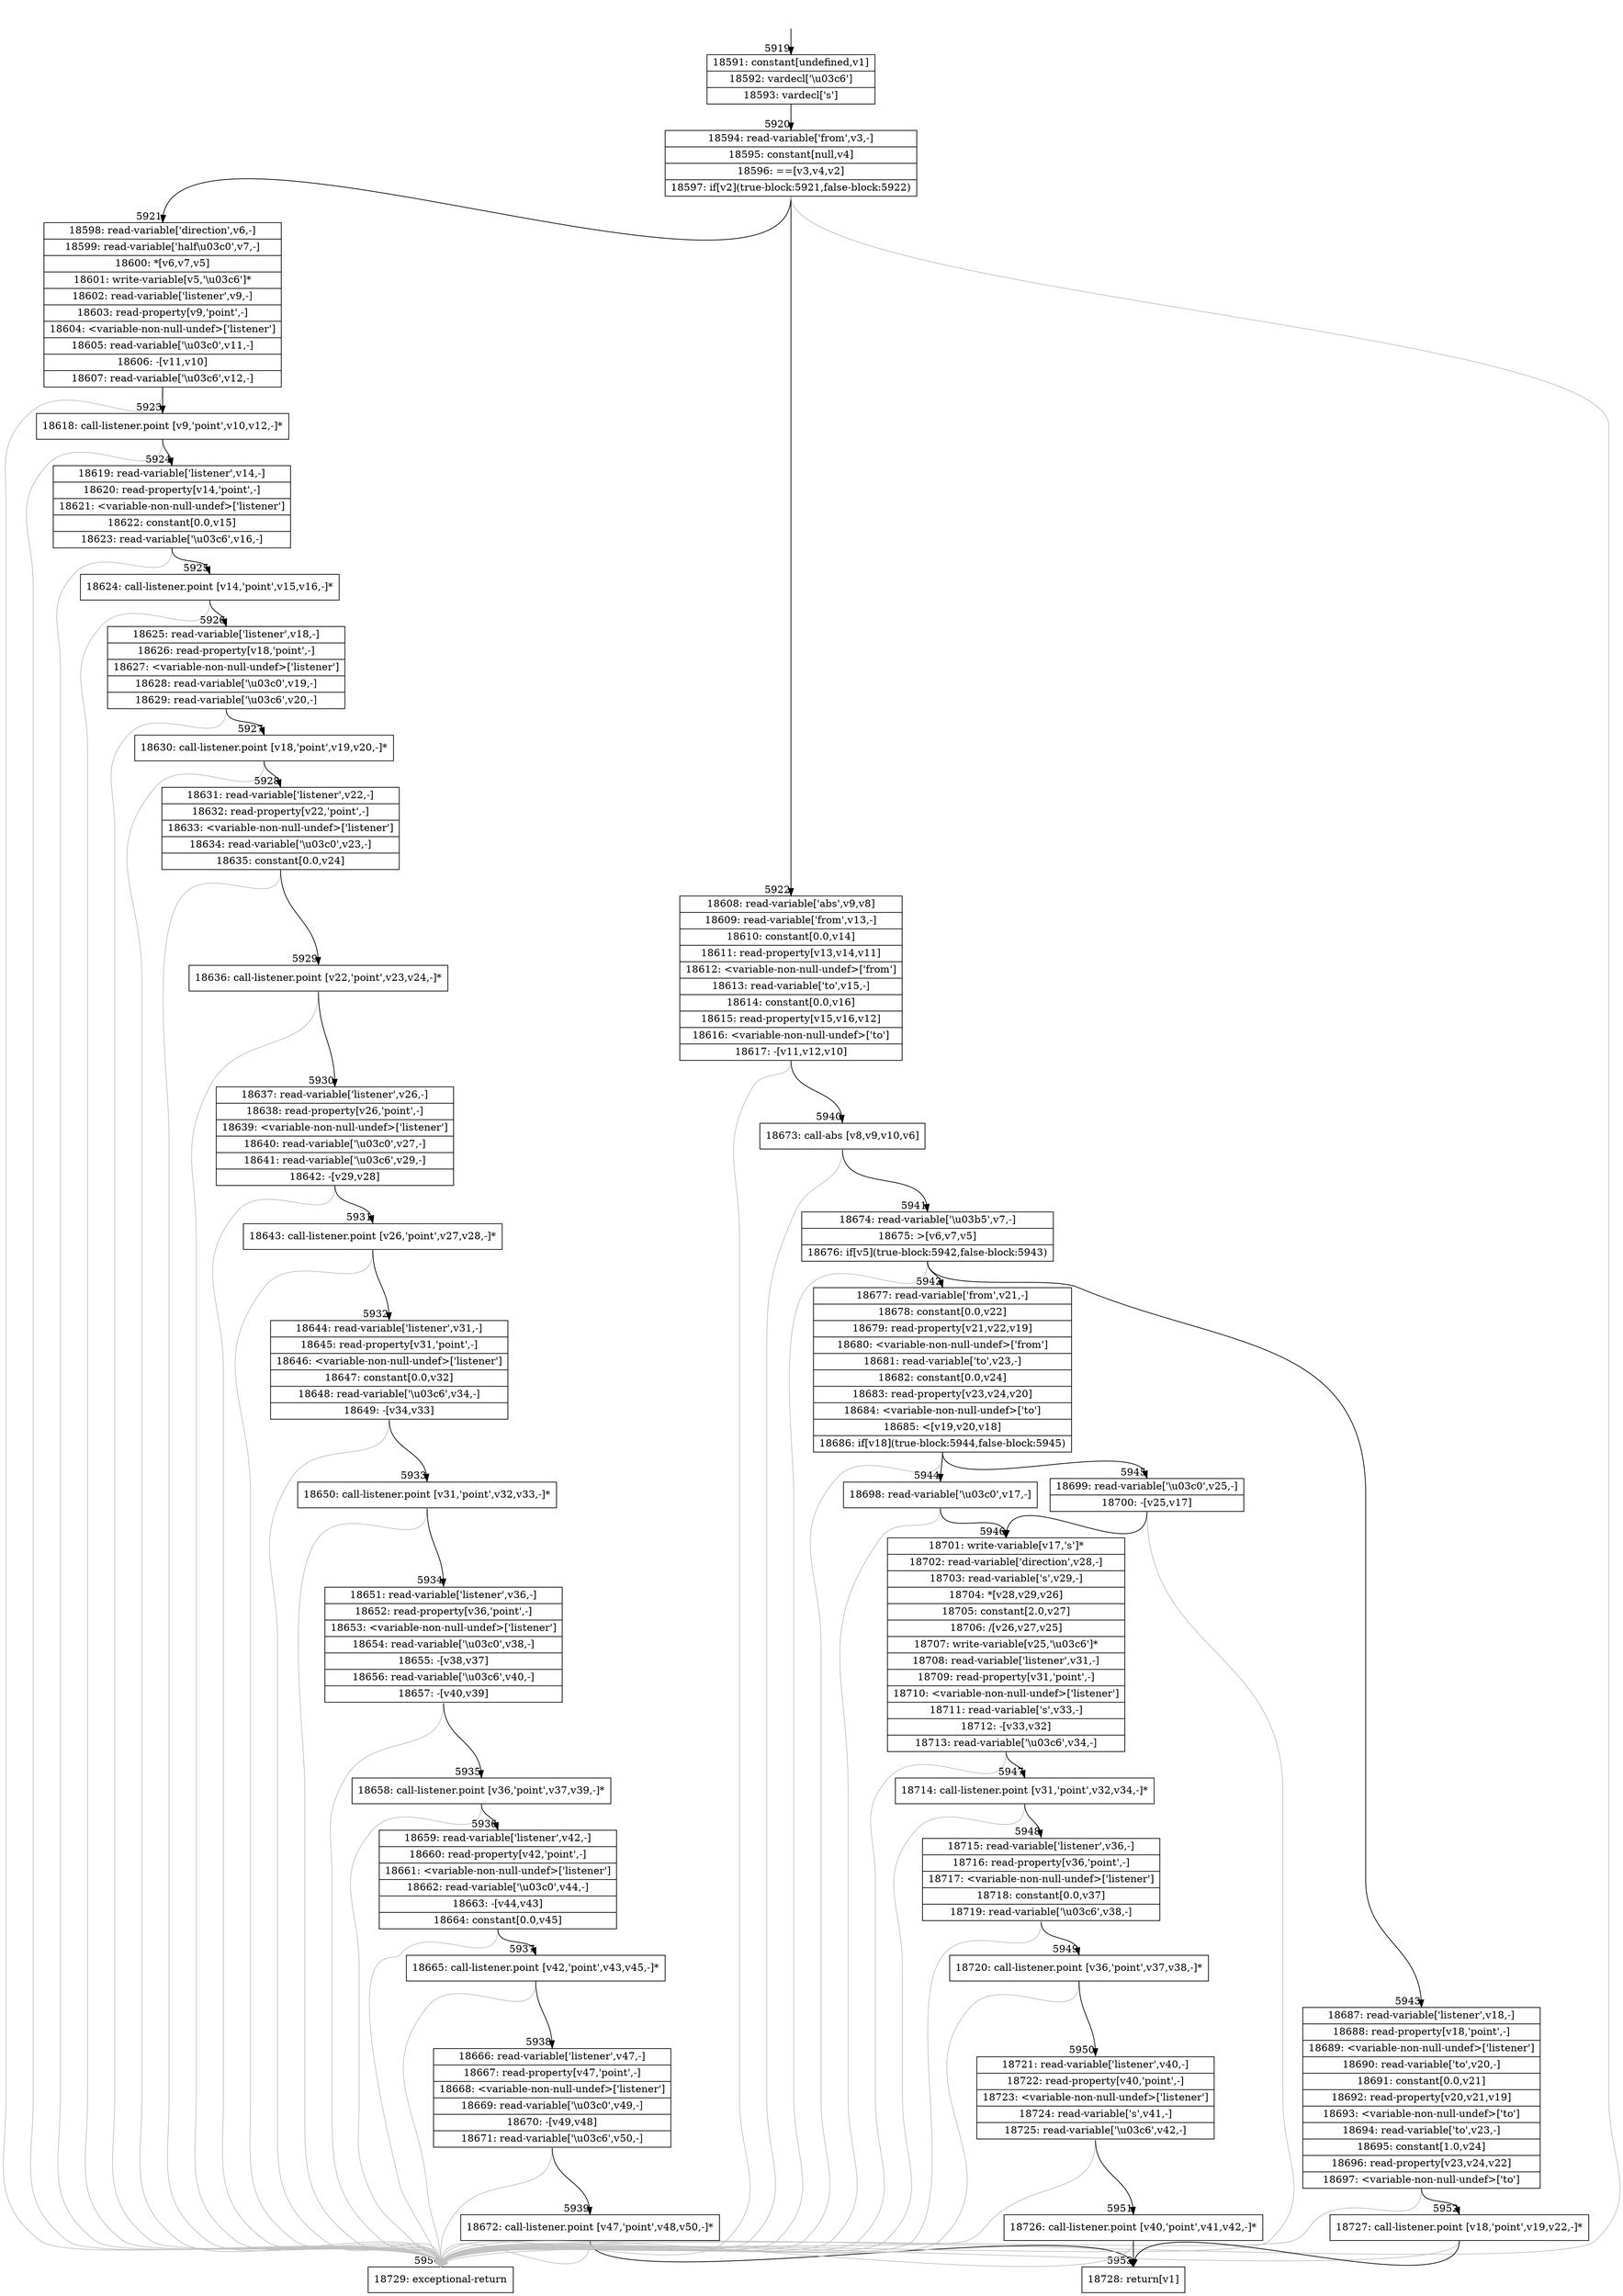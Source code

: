 digraph {
rankdir="TD"
BB_entry557[shape=none,label=""];
BB_entry557 -> BB5919 [tailport=s, headport=n, headlabel="    5919"]
BB5919 [shape=record label="{18591: constant[undefined,v1]|18592: vardecl['\\u03c6']|18593: vardecl['s']}" ] 
BB5919 -> BB5920 [tailport=s, headport=n, headlabel="      5920"]
BB5920 [shape=record label="{18594: read-variable['from',v3,-]|18595: constant[null,v4]|18596: ==[v3,v4,v2]|18597: if[v2](true-block:5921,false-block:5922)}" ] 
BB5920 -> BB5921 [tailport=s, headport=n, headlabel="      5921"]
BB5920 -> BB5922 [tailport=s, headport=n, headlabel="      5922"]
BB5920 -> BB5954 [tailport=s, headport=n, color=gray, headlabel="      5954"]
BB5921 [shape=record label="{18598: read-variable['direction',v6,-]|18599: read-variable['half\\u03c0',v7,-]|18600: *[v6,v7,v5]|18601: write-variable[v5,'\\u03c6']*|18602: read-variable['listener',v9,-]|18603: read-property[v9,'point',-]|18604: \<variable-non-null-undef\>['listener']|18605: read-variable['\\u03c0',v11,-]|18606: -[v11,v10]|18607: read-variable['\\u03c6',v12,-]}" ] 
BB5921 -> BB5923 [tailport=s, headport=n, headlabel="      5923"]
BB5921 -> BB5954 [tailport=s, headport=n, color=gray]
BB5922 [shape=record label="{18608: read-variable['abs',v9,v8]|18609: read-variable['from',v13,-]|18610: constant[0.0,v14]|18611: read-property[v13,v14,v11]|18612: \<variable-non-null-undef\>['from']|18613: read-variable['to',v15,-]|18614: constant[0.0,v16]|18615: read-property[v15,v16,v12]|18616: \<variable-non-null-undef\>['to']|18617: -[v11,v12,v10]}" ] 
BB5922 -> BB5940 [tailport=s, headport=n, headlabel="      5940"]
BB5922 -> BB5954 [tailport=s, headport=n, color=gray]
BB5923 [shape=record label="{18618: call-listener.point [v9,'point',v10,v12,-]*}" ] 
BB5923 -> BB5924 [tailport=s, headport=n, headlabel="      5924"]
BB5923 -> BB5954 [tailport=s, headport=n, color=gray]
BB5924 [shape=record label="{18619: read-variable['listener',v14,-]|18620: read-property[v14,'point',-]|18621: \<variable-non-null-undef\>['listener']|18622: constant[0.0,v15]|18623: read-variable['\\u03c6',v16,-]}" ] 
BB5924 -> BB5925 [tailport=s, headport=n, headlabel="      5925"]
BB5924 -> BB5954 [tailport=s, headport=n, color=gray]
BB5925 [shape=record label="{18624: call-listener.point [v14,'point',v15,v16,-]*}" ] 
BB5925 -> BB5926 [tailport=s, headport=n, headlabel="      5926"]
BB5925 -> BB5954 [tailport=s, headport=n, color=gray]
BB5926 [shape=record label="{18625: read-variable['listener',v18,-]|18626: read-property[v18,'point',-]|18627: \<variable-non-null-undef\>['listener']|18628: read-variable['\\u03c0',v19,-]|18629: read-variable['\\u03c6',v20,-]}" ] 
BB5926 -> BB5927 [tailport=s, headport=n, headlabel="      5927"]
BB5926 -> BB5954 [tailport=s, headport=n, color=gray]
BB5927 [shape=record label="{18630: call-listener.point [v18,'point',v19,v20,-]*}" ] 
BB5927 -> BB5928 [tailport=s, headport=n, headlabel="      5928"]
BB5927 -> BB5954 [tailport=s, headport=n, color=gray]
BB5928 [shape=record label="{18631: read-variable['listener',v22,-]|18632: read-property[v22,'point',-]|18633: \<variable-non-null-undef\>['listener']|18634: read-variable['\\u03c0',v23,-]|18635: constant[0.0,v24]}" ] 
BB5928 -> BB5929 [tailport=s, headport=n, headlabel="      5929"]
BB5928 -> BB5954 [tailport=s, headport=n, color=gray]
BB5929 [shape=record label="{18636: call-listener.point [v22,'point',v23,v24,-]*}" ] 
BB5929 -> BB5930 [tailport=s, headport=n, headlabel="      5930"]
BB5929 -> BB5954 [tailport=s, headport=n, color=gray]
BB5930 [shape=record label="{18637: read-variable['listener',v26,-]|18638: read-property[v26,'point',-]|18639: \<variable-non-null-undef\>['listener']|18640: read-variable['\\u03c0',v27,-]|18641: read-variable['\\u03c6',v29,-]|18642: -[v29,v28]}" ] 
BB5930 -> BB5931 [tailport=s, headport=n, headlabel="      5931"]
BB5930 -> BB5954 [tailport=s, headport=n, color=gray]
BB5931 [shape=record label="{18643: call-listener.point [v26,'point',v27,v28,-]*}" ] 
BB5931 -> BB5932 [tailport=s, headport=n, headlabel="      5932"]
BB5931 -> BB5954 [tailport=s, headport=n, color=gray]
BB5932 [shape=record label="{18644: read-variable['listener',v31,-]|18645: read-property[v31,'point',-]|18646: \<variable-non-null-undef\>['listener']|18647: constant[0.0,v32]|18648: read-variable['\\u03c6',v34,-]|18649: -[v34,v33]}" ] 
BB5932 -> BB5933 [tailport=s, headport=n, headlabel="      5933"]
BB5932 -> BB5954 [tailport=s, headport=n, color=gray]
BB5933 [shape=record label="{18650: call-listener.point [v31,'point',v32,v33,-]*}" ] 
BB5933 -> BB5934 [tailport=s, headport=n, headlabel="      5934"]
BB5933 -> BB5954 [tailport=s, headport=n, color=gray]
BB5934 [shape=record label="{18651: read-variable['listener',v36,-]|18652: read-property[v36,'point',-]|18653: \<variable-non-null-undef\>['listener']|18654: read-variable['\\u03c0',v38,-]|18655: -[v38,v37]|18656: read-variable['\\u03c6',v40,-]|18657: -[v40,v39]}" ] 
BB5934 -> BB5935 [tailport=s, headport=n, headlabel="      5935"]
BB5934 -> BB5954 [tailport=s, headport=n, color=gray]
BB5935 [shape=record label="{18658: call-listener.point [v36,'point',v37,v39,-]*}" ] 
BB5935 -> BB5936 [tailport=s, headport=n, headlabel="      5936"]
BB5935 -> BB5954 [tailport=s, headport=n, color=gray]
BB5936 [shape=record label="{18659: read-variable['listener',v42,-]|18660: read-property[v42,'point',-]|18661: \<variable-non-null-undef\>['listener']|18662: read-variable['\\u03c0',v44,-]|18663: -[v44,v43]|18664: constant[0.0,v45]}" ] 
BB5936 -> BB5937 [tailport=s, headport=n, headlabel="      5937"]
BB5936 -> BB5954 [tailport=s, headport=n, color=gray]
BB5937 [shape=record label="{18665: call-listener.point [v42,'point',v43,v45,-]*}" ] 
BB5937 -> BB5938 [tailport=s, headport=n, headlabel="      5938"]
BB5937 -> BB5954 [tailport=s, headport=n, color=gray]
BB5938 [shape=record label="{18666: read-variable['listener',v47,-]|18667: read-property[v47,'point',-]|18668: \<variable-non-null-undef\>['listener']|18669: read-variable['\\u03c0',v49,-]|18670: -[v49,v48]|18671: read-variable['\\u03c6',v50,-]}" ] 
BB5938 -> BB5939 [tailport=s, headport=n, headlabel="      5939"]
BB5938 -> BB5954 [tailport=s, headport=n, color=gray]
BB5939 [shape=record label="{18672: call-listener.point [v47,'point',v48,v50,-]*}" ] 
BB5939 -> BB5953 [tailport=s, headport=n, headlabel="      5953"]
BB5939 -> BB5954 [tailport=s, headport=n, color=gray]
BB5940 [shape=record label="{18673: call-abs [v8,v9,v10,v6]}" ] 
BB5940 -> BB5941 [tailport=s, headport=n, headlabel="      5941"]
BB5940 -> BB5954 [tailport=s, headport=n, color=gray]
BB5941 [shape=record label="{18674: read-variable['\\u03b5',v7,-]|18675: \>[v6,v7,v5]|18676: if[v5](true-block:5942,false-block:5943)}" ] 
BB5941 -> BB5942 [tailport=s, headport=n, headlabel="      5942"]
BB5941 -> BB5943 [tailport=s, headport=n, headlabel="      5943"]
BB5941 -> BB5954 [tailport=s, headport=n, color=gray]
BB5942 [shape=record label="{18677: read-variable['from',v21,-]|18678: constant[0.0,v22]|18679: read-property[v21,v22,v19]|18680: \<variable-non-null-undef\>['from']|18681: read-variable['to',v23,-]|18682: constant[0.0,v24]|18683: read-property[v23,v24,v20]|18684: \<variable-non-null-undef\>['to']|18685: \<[v19,v20,v18]|18686: if[v18](true-block:5944,false-block:5945)}" ] 
BB5942 -> BB5944 [tailport=s, headport=n, headlabel="      5944"]
BB5942 -> BB5945 [tailport=s, headport=n, headlabel="      5945"]
BB5942 -> BB5954 [tailport=s, headport=n, color=gray]
BB5943 [shape=record label="{18687: read-variable['listener',v18,-]|18688: read-property[v18,'point',-]|18689: \<variable-non-null-undef\>['listener']|18690: read-variable['to',v20,-]|18691: constant[0.0,v21]|18692: read-property[v20,v21,v19]|18693: \<variable-non-null-undef\>['to']|18694: read-variable['to',v23,-]|18695: constant[1.0,v24]|18696: read-property[v23,v24,v22]|18697: \<variable-non-null-undef\>['to']}" ] 
BB5943 -> BB5952 [tailport=s, headport=n, headlabel="      5952"]
BB5943 -> BB5954 [tailport=s, headport=n, color=gray]
BB5944 [shape=record label="{18698: read-variable['\\u03c0',v17,-]}" ] 
BB5944 -> BB5946 [tailport=s, headport=n, headlabel="      5946"]
BB5944 -> BB5954 [tailport=s, headport=n, color=gray]
BB5945 [shape=record label="{18699: read-variable['\\u03c0',v25,-]|18700: -[v25,v17]}" ] 
BB5945 -> BB5946 [tailport=s, headport=n]
BB5945 -> BB5954 [tailport=s, headport=n, color=gray]
BB5946 [shape=record label="{18701: write-variable[v17,'s']*|18702: read-variable['direction',v28,-]|18703: read-variable['s',v29,-]|18704: *[v28,v29,v26]|18705: constant[2.0,v27]|18706: /[v26,v27,v25]|18707: write-variable[v25,'\\u03c6']*|18708: read-variable['listener',v31,-]|18709: read-property[v31,'point',-]|18710: \<variable-non-null-undef\>['listener']|18711: read-variable['s',v33,-]|18712: -[v33,v32]|18713: read-variable['\\u03c6',v34,-]}" ] 
BB5946 -> BB5947 [tailport=s, headport=n, headlabel="      5947"]
BB5946 -> BB5954 [tailport=s, headport=n, color=gray]
BB5947 [shape=record label="{18714: call-listener.point [v31,'point',v32,v34,-]*}" ] 
BB5947 -> BB5948 [tailport=s, headport=n, headlabel="      5948"]
BB5947 -> BB5954 [tailport=s, headport=n, color=gray]
BB5948 [shape=record label="{18715: read-variable['listener',v36,-]|18716: read-property[v36,'point',-]|18717: \<variable-non-null-undef\>['listener']|18718: constant[0.0,v37]|18719: read-variable['\\u03c6',v38,-]}" ] 
BB5948 -> BB5949 [tailport=s, headport=n, headlabel="      5949"]
BB5948 -> BB5954 [tailport=s, headport=n, color=gray]
BB5949 [shape=record label="{18720: call-listener.point [v36,'point',v37,v38,-]*}" ] 
BB5949 -> BB5950 [tailport=s, headport=n, headlabel="      5950"]
BB5949 -> BB5954 [tailport=s, headport=n, color=gray]
BB5950 [shape=record label="{18721: read-variable['listener',v40,-]|18722: read-property[v40,'point',-]|18723: \<variable-non-null-undef\>['listener']|18724: read-variable['s',v41,-]|18725: read-variable['\\u03c6',v42,-]}" ] 
BB5950 -> BB5951 [tailport=s, headport=n, headlabel="      5951"]
BB5950 -> BB5954 [tailport=s, headport=n, color=gray]
BB5951 [shape=record label="{18726: call-listener.point [v40,'point',v41,v42,-]*}" ] 
BB5951 -> BB5953 [tailport=s, headport=n]
BB5951 -> BB5954 [tailport=s, headport=n, color=gray]
BB5952 [shape=record label="{18727: call-listener.point [v18,'point',v19,v22,-]*}" ] 
BB5952 -> BB5953 [tailport=s, headport=n]
BB5952 -> BB5954 [tailport=s, headport=n, color=gray]
BB5953 [shape=record label="{18728: return[v1]}" ] 
BB5954 [shape=record label="{18729: exceptional-return}" ] 
//#$~ 3491
}
